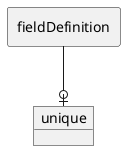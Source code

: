 @startuml
allowmixing
skinparam linetype ortho

rectangle "fieldDefinition" as p1
object "unique" as e
p1 --o| e
@enduml